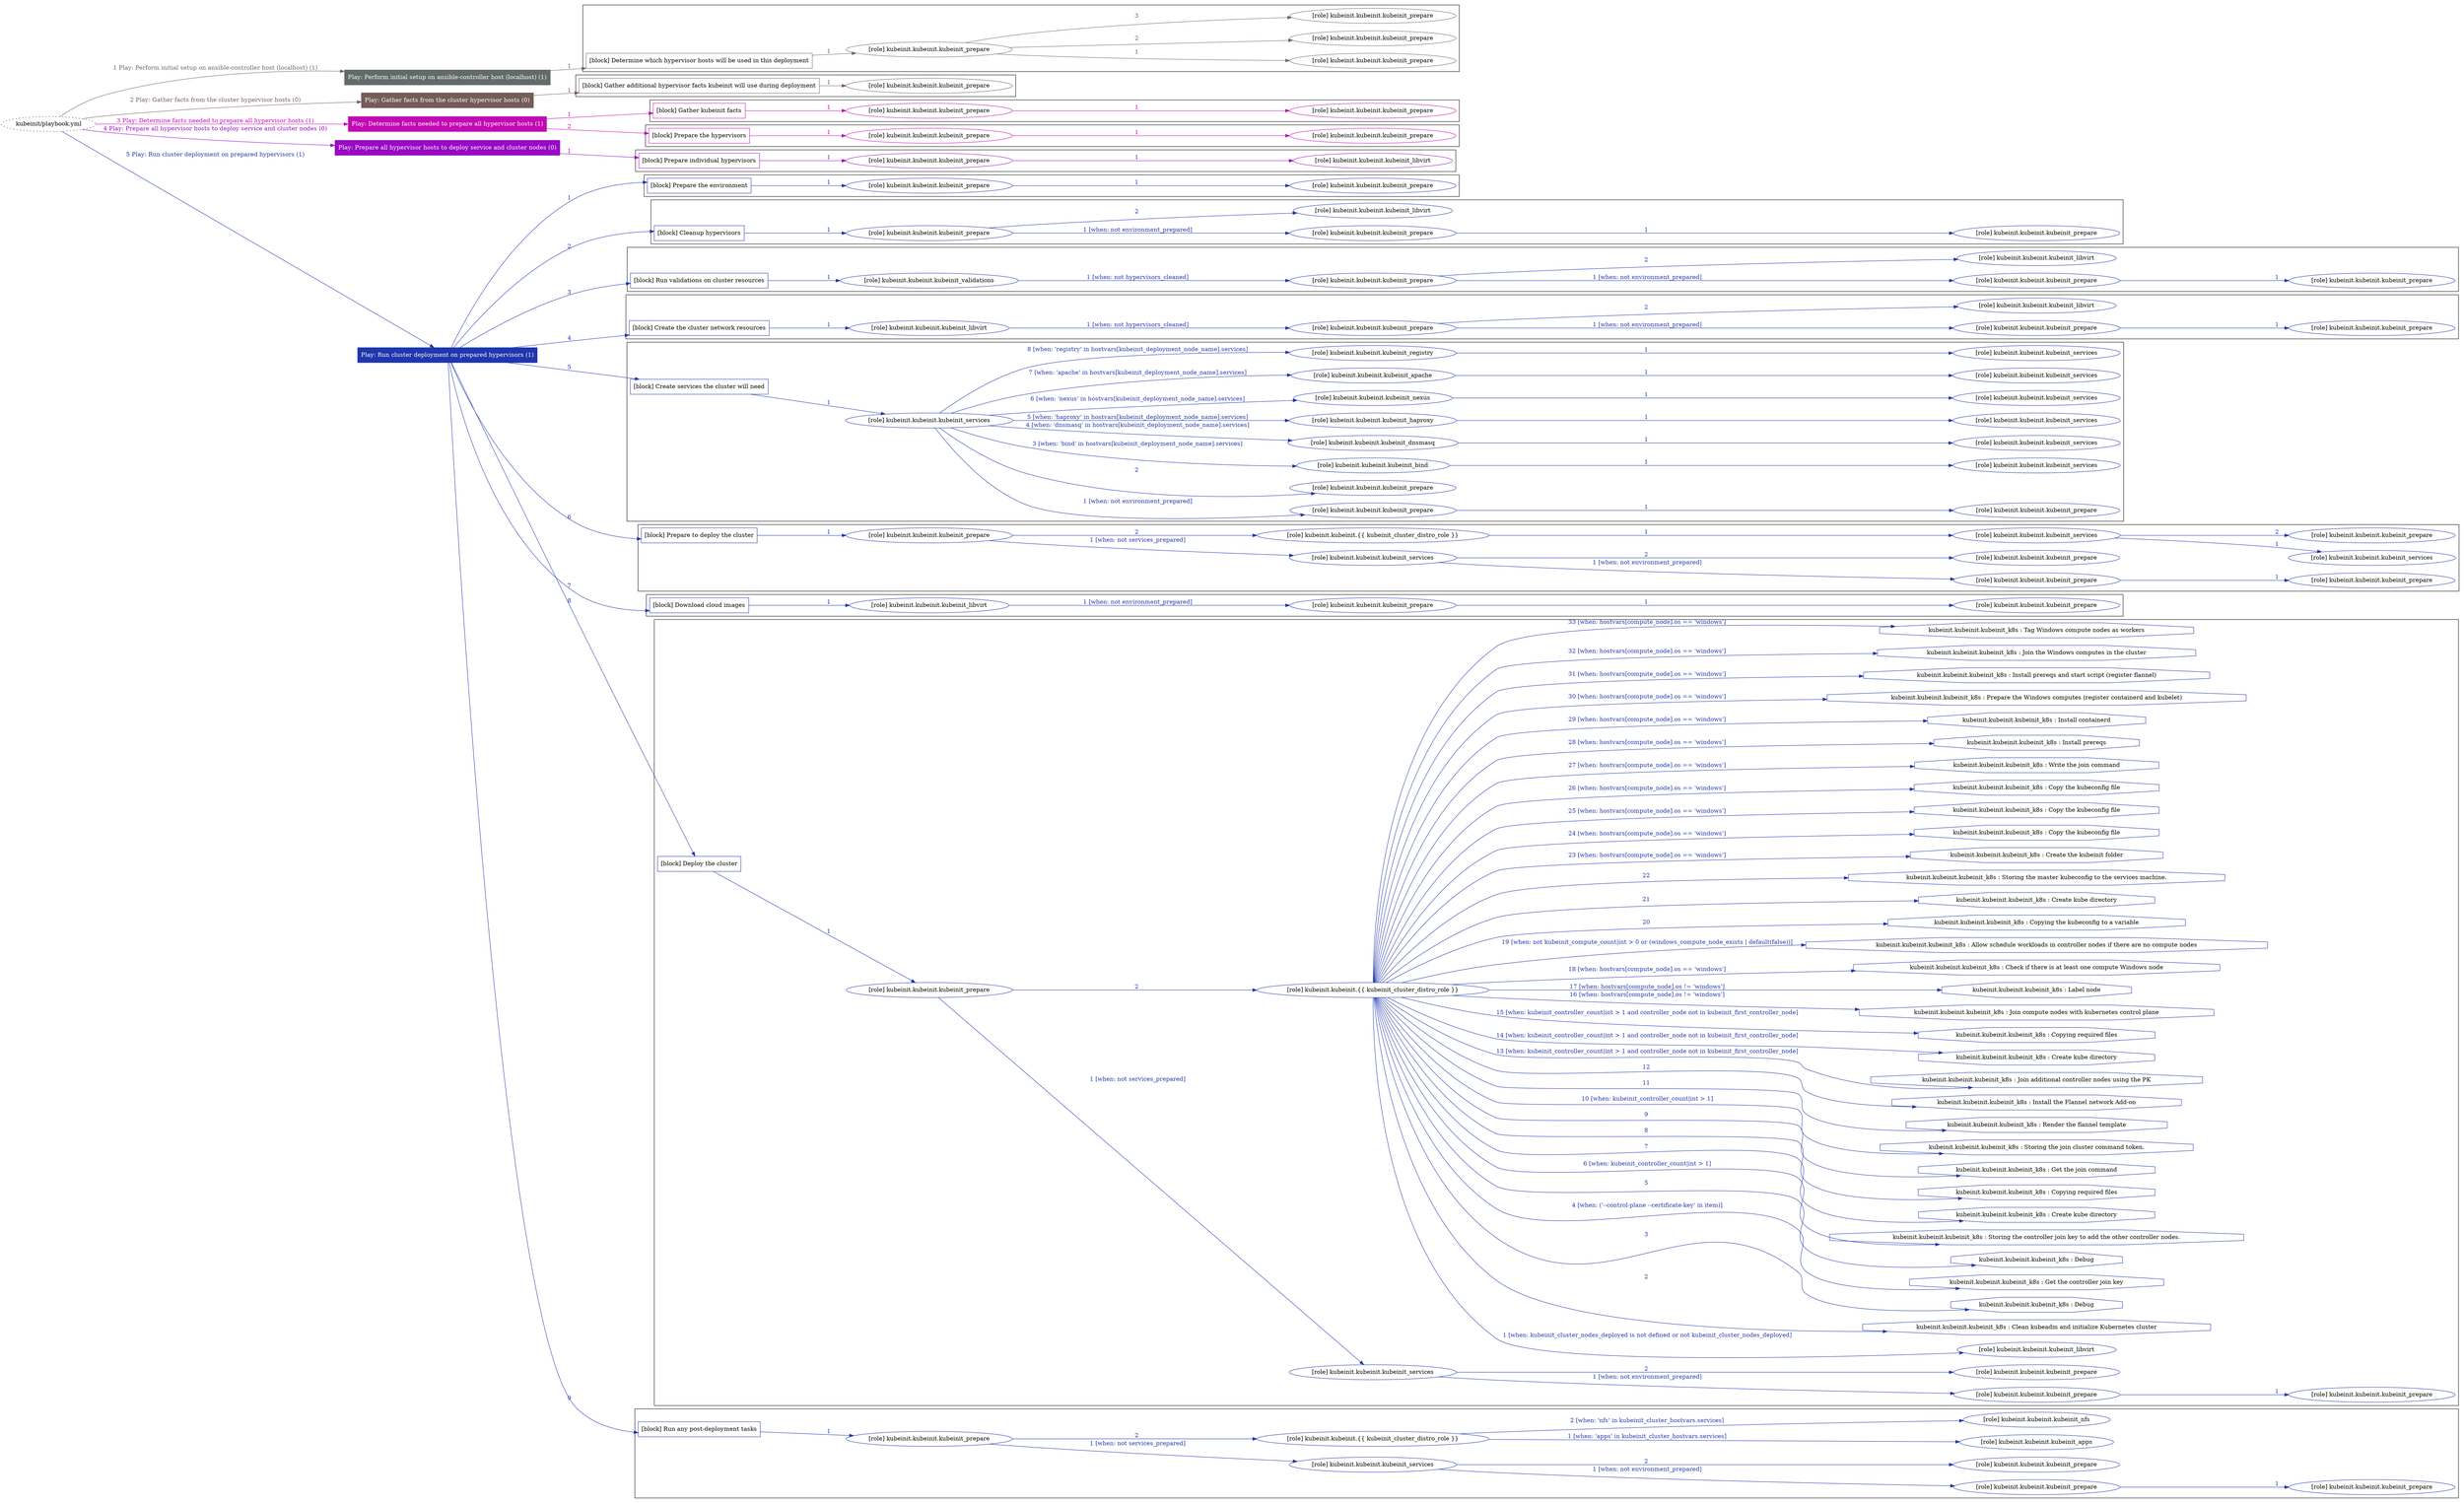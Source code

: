 digraph {
	graph [concentrate=true ordering=in rankdir=LR ratio=fill]
	edge [esep=5 sep=10]
	"kubeinit/playbook.yml" [URL="/home/runner/work/kubeinit/kubeinit/kubeinit/playbook.yml" id=playbook_71e369f0 style=dotted]
	"kubeinit/playbook.yml" -> play_2399029f [label="1 Play: Perform initial setup on ansible-controller host (localhost) (1)" color="#616b67" fontcolor="#616b67" id=edge_playbook_71e369f0_play_2399029f labeltooltip="1 Play: Perform initial setup on ansible-controller host (localhost) (1)" tooltip="1 Play: Perform initial setup on ansible-controller host (localhost) (1)"]
	subgraph "Play: Perform initial setup on ansible-controller host (localhost) (1)" {
		play_2399029f [label="Play: Perform initial setup on ansible-controller host (localhost) (1)" URL="/home/runner/work/kubeinit/kubeinit/kubeinit/playbook.yml" color="#616b67" fontcolor="#ffffff" id=play_2399029f shape=box style=filled tooltip=localhost]
		play_2399029f -> block_1da8f4c9 [label=1 color="#616b67" fontcolor="#616b67" id=edge_1_play_2399029f_block_1da8f4c9 labeltooltip=1 tooltip=1]
		subgraph cluster_block_1da8f4c9 {
			block_1da8f4c9 [label="[block] Determine which hypervisor hosts will be used in this deployment" URL="/home/runner/work/kubeinit/kubeinit/kubeinit/playbook.yml" color="#616b67" id=block_1da8f4c9 labeltooltip="Determine which hypervisor hosts will be used in this deployment" shape=box tooltip="Determine which hypervisor hosts will be used in this deployment"]
			block_1da8f4c9 -> role_c96c13ef [label="1 " color="#616b67" fontcolor="#616b67" id=edge_1_block_1da8f4c9_role_c96c13ef labeltooltip="1 " tooltip="1 "]
			subgraph "kubeinit.kubeinit.kubeinit_prepare" {
				role_c96c13ef [label="[role] kubeinit.kubeinit.kubeinit_prepare" URL="/home/runner/work/kubeinit/kubeinit/kubeinit/playbook.yml" color="#616b67" id=role_c96c13ef tooltip="kubeinit.kubeinit.kubeinit_prepare"]
				role_c96c13ef -> role_fd513731 [label="1 " color="#616b67" fontcolor="#616b67" id=edge_1_role_c96c13ef_role_fd513731 labeltooltip="1 " tooltip="1 "]
				subgraph "kubeinit.kubeinit.kubeinit_prepare" {
					role_fd513731 [label="[role] kubeinit.kubeinit.kubeinit_prepare" URL="/home/runner/.ansible/collections/ansible_collections/kubeinit/kubeinit/roles/kubeinit_prepare/tasks/build_hypervisors_group.yml" color="#616b67" id=role_fd513731 tooltip="kubeinit.kubeinit.kubeinit_prepare"]
				}
				role_c96c13ef -> role_34d4fea4 [label="2 " color="#616b67" fontcolor="#616b67" id=edge_2_role_c96c13ef_role_34d4fea4 labeltooltip="2 " tooltip="2 "]
				subgraph "kubeinit.kubeinit.kubeinit_prepare" {
					role_34d4fea4 [label="[role] kubeinit.kubeinit.kubeinit_prepare" URL="/home/runner/.ansible/collections/ansible_collections/kubeinit/kubeinit/roles/kubeinit_prepare/tasks/build_hypervisors_group.yml" color="#616b67" id=role_34d4fea4 tooltip="kubeinit.kubeinit.kubeinit_prepare"]
				}
				role_c96c13ef -> role_290ed271 [label="3 " color="#616b67" fontcolor="#616b67" id=edge_3_role_c96c13ef_role_290ed271 labeltooltip="3 " tooltip="3 "]
				subgraph "kubeinit.kubeinit.kubeinit_prepare" {
					role_290ed271 [label="[role] kubeinit.kubeinit.kubeinit_prepare" URL="/home/runner/.ansible/collections/ansible_collections/kubeinit/kubeinit/roles/kubeinit_prepare/tasks/build_hypervisors_group.yml" color="#616b67" id=role_290ed271 tooltip="kubeinit.kubeinit.kubeinit_prepare"]
				}
			}
		}
	}
	"kubeinit/playbook.yml" -> play_84c45d4a [label="2 Play: Gather facts from the cluster hypervisor hosts (0)" color="#745c58" fontcolor="#745c58" id=edge_playbook_71e369f0_play_84c45d4a labeltooltip="2 Play: Gather facts from the cluster hypervisor hosts (0)" tooltip="2 Play: Gather facts from the cluster hypervisor hosts (0)"]
	subgraph "Play: Gather facts from the cluster hypervisor hosts (0)" {
		play_84c45d4a [label="Play: Gather facts from the cluster hypervisor hosts (0)" URL="/home/runner/work/kubeinit/kubeinit/kubeinit/playbook.yml" color="#745c58" fontcolor="#ffffff" id=play_84c45d4a shape=box style=filled tooltip="Play: Gather facts from the cluster hypervisor hosts (0)"]
		play_84c45d4a -> block_68984004 [label=1 color="#745c58" fontcolor="#745c58" id=edge_1_play_84c45d4a_block_68984004 labeltooltip=1 tooltip=1]
		subgraph cluster_block_68984004 {
			block_68984004 [label="[block] Gather additional hypervisor facts kubeinit will use during deployment" URL="/home/runner/work/kubeinit/kubeinit/kubeinit/playbook.yml" color="#745c58" id=block_68984004 labeltooltip="Gather additional hypervisor facts kubeinit will use during deployment" shape=box tooltip="Gather additional hypervisor facts kubeinit will use during deployment"]
			block_68984004 -> role_0ac65ee3 [label="1 " color="#745c58" fontcolor="#745c58" id=edge_1_block_68984004_role_0ac65ee3 labeltooltip="1 " tooltip="1 "]
			subgraph "kubeinit.kubeinit.kubeinit_prepare" {
				role_0ac65ee3 [label="[role] kubeinit.kubeinit.kubeinit_prepare" URL="/home/runner/work/kubeinit/kubeinit/kubeinit/playbook.yml" color="#745c58" id=role_0ac65ee3 tooltip="kubeinit.kubeinit.kubeinit_prepare"]
			}
		}
	}
	"kubeinit/playbook.yml" -> play_63f62437 [label="3 Play: Determine facts needed to prepare all hypervisor hosts (1)" color="#c20ab2" fontcolor="#c20ab2" id=edge_playbook_71e369f0_play_63f62437 labeltooltip="3 Play: Determine facts needed to prepare all hypervisor hosts (1)" tooltip="3 Play: Determine facts needed to prepare all hypervisor hosts (1)"]
	subgraph "Play: Determine facts needed to prepare all hypervisor hosts (1)" {
		play_63f62437 [label="Play: Determine facts needed to prepare all hypervisor hosts (1)" URL="/home/runner/work/kubeinit/kubeinit/kubeinit/playbook.yml" color="#c20ab2" fontcolor="#ffffff" id=play_63f62437 shape=box style=filled tooltip=localhost]
		play_63f62437 -> block_45ac2c96 [label=1 color="#c20ab2" fontcolor="#c20ab2" id=edge_1_play_63f62437_block_45ac2c96 labeltooltip=1 tooltip=1]
		subgraph cluster_block_45ac2c96 {
			block_45ac2c96 [label="[block] Gather kubeinit facts" URL="/home/runner/work/kubeinit/kubeinit/kubeinit/playbook.yml" color="#c20ab2" id=block_45ac2c96 labeltooltip="Gather kubeinit facts" shape=box tooltip="Gather kubeinit facts"]
			block_45ac2c96 -> role_052dd492 [label="1 " color="#c20ab2" fontcolor="#c20ab2" id=edge_1_block_45ac2c96_role_052dd492 labeltooltip="1 " tooltip="1 "]
			subgraph "kubeinit.kubeinit.kubeinit_prepare" {
				role_052dd492 [label="[role] kubeinit.kubeinit.kubeinit_prepare" URL="/home/runner/work/kubeinit/kubeinit/kubeinit/playbook.yml" color="#c20ab2" id=role_052dd492 tooltip="kubeinit.kubeinit.kubeinit_prepare"]
				role_052dd492 -> role_46df2f7f [label="1 " color="#c20ab2" fontcolor="#c20ab2" id=edge_1_role_052dd492_role_46df2f7f labeltooltip="1 " tooltip="1 "]
				subgraph "kubeinit.kubeinit.kubeinit_prepare" {
					role_46df2f7f [label="[role] kubeinit.kubeinit.kubeinit_prepare" URL="/home/runner/.ansible/collections/ansible_collections/kubeinit/kubeinit/roles/kubeinit_prepare/tasks/gather_kubeinit_facts.yml" color="#c20ab2" id=role_46df2f7f tooltip="kubeinit.kubeinit.kubeinit_prepare"]
				}
			}
		}
		play_63f62437 -> block_77966240 [label=2 color="#c20ab2" fontcolor="#c20ab2" id=edge_2_play_63f62437_block_77966240 labeltooltip=2 tooltip=2]
		subgraph cluster_block_77966240 {
			block_77966240 [label="[block] Prepare the hypervisors" URL="/home/runner/work/kubeinit/kubeinit/kubeinit/playbook.yml" color="#c20ab2" id=block_77966240 labeltooltip="Prepare the hypervisors" shape=box tooltip="Prepare the hypervisors"]
			block_77966240 -> role_8418db07 [label="1 " color="#c20ab2" fontcolor="#c20ab2" id=edge_1_block_77966240_role_8418db07 labeltooltip="1 " tooltip="1 "]
			subgraph "kubeinit.kubeinit.kubeinit_prepare" {
				role_8418db07 [label="[role] kubeinit.kubeinit.kubeinit_prepare" URL="/home/runner/work/kubeinit/kubeinit/kubeinit/playbook.yml" color="#c20ab2" id=role_8418db07 tooltip="kubeinit.kubeinit.kubeinit_prepare"]
				role_8418db07 -> role_75254238 [label="1 " color="#c20ab2" fontcolor="#c20ab2" id=edge_1_role_8418db07_role_75254238 labeltooltip="1 " tooltip="1 "]
				subgraph "kubeinit.kubeinit.kubeinit_prepare" {
					role_75254238 [label="[role] kubeinit.kubeinit.kubeinit_prepare" URL="/home/runner/.ansible/collections/ansible_collections/kubeinit/kubeinit/roles/kubeinit_prepare/tasks/gather_kubeinit_facts.yml" color="#c20ab2" id=role_75254238 tooltip="kubeinit.kubeinit.kubeinit_prepare"]
				}
			}
		}
	}
	"kubeinit/playbook.yml" -> play_447d1275 [label="4 Play: Prepare all hypervisor hosts to deploy service and cluster nodes (0)" color="#9809c3" fontcolor="#9809c3" id=edge_playbook_71e369f0_play_447d1275 labeltooltip="4 Play: Prepare all hypervisor hosts to deploy service and cluster nodes (0)" tooltip="4 Play: Prepare all hypervisor hosts to deploy service and cluster nodes (0)"]
	subgraph "Play: Prepare all hypervisor hosts to deploy service and cluster nodes (0)" {
		play_447d1275 [label="Play: Prepare all hypervisor hosts to deploy service and cluster nodes (0)" URL="/home/runner/work/kubeinit/kubeinit/kubeinit/playbook.yml" color="#9809c3" fontcolor="#ffffff" id=play_447d1275 shape=box style=filled tooltip="Play: Prepare all hypervisor hosts to deploy service and cluster nodes (0)"]
		play_447d1275 -> block_7b4bc240 [label=1 color="#9809c3" fontcolor="#9809c3" id=edge_1_play_447d1275_block_7b4bc240 labeltooltip=1 tooltip=1]
		subgraph cluster_block_7b4bc240 {
			block_7b4bc240 [label="[block] Prepare individual hypervisors" URL="/home/runner/work/kubeinit/kubeinit/kubeinit/playbook.yml" color="#9809c3" id=block_7b4bc240 labeltooltip="Prepare individual hypervisors" shape=box tooltip="Prepare individual hypervisors"]
			block_7b4bc240 -> role_9dbfccf5 [label="1 " color="#9809c3" fontcolor="#9809c3" id=edge_1_block_7b4bc240_role_9dbfccf5 labeltooltip="1 " tooltip="1 "]
			subgraph "kubeinit.kubeinit.kubeinit_prepare" {
				role_9dbfccf5 [label="[role] kubeinit.kubeinit.kubeinit_prepare" URL="/home/runner/work/kubeinit/kubeinit/kubeinit/playbook.yml" color="#9809c3" id=role_9dbfccf5 tooltip="kubeinit.kubeinit.kubeinit_prepare"]
				role_9dbfccf5 -> role_622607a7 [label="1 " color="#9809c3" fontcolor="#9809c3" id=edge_1_role_9dbfccf5_role_622607a7 labeltooltip="1 " tooltip="1 "]
				subgraph "kubeinit.kubeinit.kubeinit_libvirt" {
					role_622607a7 [label="[role] kubeinit.kubeinit.kubeinit_libvirt" URL="/home/runner/.ansible/collections/ansible_collections/kubeinit/kubeinit/roles/kubeinit_prepare/tasks/prepare_hypervisor.yml" color="#9809c3" id=role_622607a7 tooltip="kubeinit.kubeinit.kubeinit_libvirt"]
				}
			}
		}
	}
	"kubeinit/playbook.yml" -> play_0e3c450e [label="5 Play: Run cluster deployment on prepared hypervisors (1)" color="#1f36ad" fontcolor="#1f36ad" id=edge_playbook_71e369f0_play_0e3c450e labeltooltip="5 Play: Run cluster deployment on prepared hypervisors (1)" tooltip="5 Play: Run cluster deployment on prepared hypervisors (1)"]
	subgraph "Play: Run cluster deployment on prepared hypervisors (1)" {
		play_0e3c450e [label="Play: Run cluster deployment on prepared hypervisors (1)" URL="/home/runner/work/kubeinit/kubeinit/kubeinit/playbook.yml" color="#1f36ad" fontcolor="#ffffff" id=play_0e3c450e shape=box style=filled tooltip=localhost]
		play_0e3c450e -> block_0f4d1e81 [label=1 color="#1f36ad" fontcolor="#1f36ad" id=edge_1_play_0e3c450e_block_0f4d1e81 labeltooltip=1 tooltip=1]
		subgraph cluster_block_0f4d1e81 {
			block_0f4d1e81 [label="[block] Prepare the environment" URL="/home/runner/work/kubeinit/kubeinit/kubeinit/playbook.yml" color="#1f36ad" id=block_0f4d1e81 labeltooltip="Prepare the environment" shape=box tooltip="Prepare the environment"]
			block_0f4d1e81 -> role_35049e1f [label="1 " color="#1f36ad" fontcolor="#1f36ad" id=edge_1_block_0f4d1e81_role_35049e1f labeltooltip="1 " tooltip="1 "]
			subgraph "kubeinit.kubeinit.kubeinit_prepare" {
				role_35049e1f [label="[role] kubeinit.kubeinit.kubeinit_prepare" URL="/home/runner/work/kubeinit/kubeinit/kubeinit/playbook.yml" color="#1f36ad" id=role_35049e1f tooltip="kubeinit.kubeinit.kubeinit_prepare"]
				role_35049e1f -> role_ddff480e [label="1 " color="#1f36ad" fontcolor="#1f36ad" id=edge_1_role_35049e1f_role_ddff480e labeltooltip="1 " tooltip="1 "]
				subgraph "kubeinit.kubeinit.kubeinit_prepare" {
					role_ddff480e [label="[role] kubeinit.kubeinit.kubeinit_prepare" URL="/home/runner/.ansible/collections/ansible_collections/kubeinit/kubeinit/roles/kubeinit_prepare/tasks/gather_kubeinit_facts.yml" color="#1f36ad" id=role_ddff480e tooltip="kubeinit.kubeinit.kubeinit_prepare"]
				}
			}
		}
		play_0e3c450e -> block_6af96afe [label=2 color="#1f36ad" fontcolor="#1f36ad" id=edge_2_play_0e3c450e_block_6af96afe labeltooltip=2 tooltip=2]
		subgraph cluster_block_6af96afe {
			block_6af96afe [label="[block] Cleanup hypervisors" URL="/home/runner/work/kubeinit/kubeinit/kubeinit/playbook.yml" color="#1f36ad" id=block_6af96afe labeltooltip="Cleanup hypervisors" shape=box tooltip="Cleanup hypervisors"]
			block_6af96afe -> role_4412270f [label="1 " color="#1f36ad" fontcolor="#1f36ad" id=edge_1_block_6af96afe_role_4412270f labeltooltip="1 " tooltip="1 "]
			subgraph "kubeinit.kubeinit.kubeinit_prepare" {
				role_4412270f [label="[role] kubeinit.kubeinit.kubeinit_prepare" URL="/home/runner/work/kubeinit/kubeinit/kubeinit/playbook.yml" color="#1f36ad" id=role_4412270f tooltip="kubeinit.kubeinit.kubeinit_prepare"]
				role_4412270f -> role_734a6af7 [label="1 [when: not environment_prepared]" color="#1f36ad" fontcolor="#1f36ad" id=edge_1_role_4412270f_role_734a6af7 labeltooltip="1 [when: not environment_prepared]" tooltip="1 [when: not environment_prepared]"]
				subgraph "kubeinit.kubeinit.kubeinit_prepare" {
					role_734a6af7 [label="[role] kubeinit.kubeinit.kubeinit_prepare" URL="/home/runner/.ansible/collections/ansible_collections/kubeinit/kubeinit/roles/kubeinit_prepare/tasks/cleanup_hypervisors.yml" color="#1f36ad" id=role_734a6af7 tooltip="kubeinit.kubeinit.kubeinit_prepare"]
					role_734a6af7 -> role_2c8c7065 [label="1 " color="#1f36ad" fontcolor="#1f36ad" id=edge_1_role_734a6af7_role_2c8c7065 labeltooltip="1 " tooltip="1 "]
					subgraph "kubeinit.kubeinit.kubeinit_prepare" {
						role_2c8c7065 [label="[role] kubeinit.kubeinit.kubeinit_prepare" URL="/home/runner/.ansible/collections/ansible_collections/kubeinit/kubeinit/roles/kubeinit_prepare/tasks/gather_kubeinit_facts.yml" color="#1f36ad" id=role_2c8c7065 tooltip="kubeinit.kubeinit.kubeinit_prepare"]
					}
				}
				role_4412270f -> role_e77db1d7 [label="2 " color="#1f36ad" fontcolor="#1f36ad" id=edge_2_role_4412270f_role_e77db1d7 labeltooltip="2 " tooltip="2 "]
				subgraph "kubeinit.kubeinit.kubeinit_libvirt" {
					role_e77db1d7 [label="[role] kubeinit.kubeinit.kubeinit_libvirt" URL="/home/runner/.ansible/collections/ansible_collections/kubeinit/kubeinit/roles/kubeinit_prepare/tasks/cleanup_hypervisors.yml" color="#1f36ad" id=role_e77db1d7 tooltip="kubeinit.kubeinit.kubeinit_libvirt"]
				}
			}
		}
		play_0e3c450e -> block_8117701b [label=3 color="#1f36ad" fontcolor="#1f36ad" id=edge_3_play_0e3c450e_block_8117701b labeltooltip=3 tooltip=3]
		subgraph cluster_block_8117701b {
			block_8117701b [label="[block] Run validations on cluster resources" URL="/home/runner/work/kubeinit/kubeinit/kubeinit/playbook.yml" color="#1f36ad" id=block_8117701b labeltooltip="Run validations on cluster resources" shape=box tooltip="Run validations on cluster resources"]
			block_8117701b -> role_702db02e [label="1 " color="#1f36ad" fontcolor="#1f36ad" id=edge_1_block_8117701b_role_702db02e labeltooltip="1 " tooltip="1 "]
			subgraph "kubeinit.kubeinit.kubeinit_validations" {
				role_702db02e [label="[role] kubeinit.kubeinit.kubeinit_validations" URL="/home/runner/work/kubeinit/kubeinit/kubeinit/playbook.yml" color="#1f36ad" id=role_702db02e tooltip="kubeinit.kubeinit.kubeinit_validations"]
				role_702db02e -> role_238e99f7 [label="1 [when: not hypervisors_cleaned]" color="#1f36ad" fontcolor="#1f36ad" id=edge_1_role_702db02e_role_238e99f7 labeltooltip="1 [when: not hypervisors_cleaned]" tooltip="1 [when: not hypervisors_cleaned]"]
				subgraph "kubeinit.kubeinit.kubeinit_prepare" {
					role_238e99f7 [label="[role] kubeinit.kubeinit.kubeinit_prepare" URL="/home/runner/.ansible/collections/ansible_collections/kubeinit/kubeinit/roles/kubeinit_validations/tasks/main.yml" color="#1f36ad" id=role_238e99f7 tooltip="kubeinit.kubeinit.kubeinit_prepare"]
					role_238e99f7 -> role_7da190e2 [label="1 [when: not environment_prepared]" color="#1f36ad" fontcolor="#1f36ad" id=edge_1_role_238e99f7_role_7da190e2 labeltooltip="1 [when: not environment_prepared]" tooltip="1 [when: not environment_prepared]"]
					subgraph "kubeinit.kubeinit.kubeinit_prepare" {
						role_7da190e2 [label="[role] kubeinit.kubeinit.kubeinit_prepare" URL="/home/runner/.ansible/collections/ansible_collections/kubeinit/kubeinit/roles/kubeinit_prepare/tasks/cleanup_hypervisors.yml" color="#1f36ad" id=role_7da190e2 tooltip="kubeinit.kubeinit.kubeinit_prepare"]
						role_7da190e2 -> role_824fb790 [label="1 " color="#1f36ad" fontcolor="#1f36ad" id=edge_1_role_7da190e2_role_824fb790 labeltooltip="1 " tooltip="1 "]
						subgraph "kubeinit.kubeinit.kubeinit_prepare" {
							role_824fb790 [label="[role] kubeinit.kubeinit.kubeinit_prepare" URL="/home/runner/.ansible/collections/ansible_collections/kubeinit/kubeinit/roles/kubeinit_prepare/tasks/gather_kubeinit_facts.yml" color="#1f36ad" id=role_824fb790 tooltip="kubeinit.kubeinit.kubeinit_prepare"]
						}
					}
					role_238e99f7 -> role_f3821742 [label="2 " color="#1f36ad" fontcolor="#1f36ad" id=edge_2_role_238e99f7_role_f3821742 labeltooltip="2 " tooltip="2 "]
					subgraph "kubeinit.kubeinit.kubeinit_libvirt" {
						role_f3821742 [label="[role] kubeinit.kubeinit.kubeinit_libvirt" URL="/home/runner/.ansible/collections/ansible_collections/kubeinit/kubeinit/roles/kubeinit_prepare/tasks/cleanup_hypervisors.yml" color="#1f36ad" id=role_f3821742 tooltip="kubeinit.kubeinit.kubeinit_libvirt"]
					}
				}
			}
		}
		play_0e3c450e -> block_75035964 [label=4 color="#1f36ad" fontcolor="#1f36ad" id=edge_4_play_0e3c450e_block_75035964 labeltooltip=4 tooltip=4]
		subgraph cluster_block_75035964 {
			block_75035964 [label="[block] Create the cluster network resources" URL="/home/runner/work/kubeinit/kubeinit/kubeinit/playbook.yml" color="#1f36ad" id=block_75035964 labeltooltip="Create the cluster network resources" shape=box tooltip="Create the cluster network resources"]
			block_75035964 -> role_6d28ab27 [label="1 " color="#1f36ad" fontcolor="#1f36ad" id=edge_1_block_75035964_role_6d28ab27 labeltooltip="1 " tooltip="1 "]
			subgraph "kubeinit.kubeinit.kubeinit_libvirt" {
				role_6d28ab27 [label="[role] kubeinit.kubeinit.kubeinit_libvirt" URL="/home/runner/work/kubeinit/kubeinit/kubeinit/playbook.yml" color="#1f36ad" id=role_6d28ab27 tooltip="kubeinit.kubeinit.kubeinit_libvirt"]
				role_6d28ab27 -> role_76c5e98a [label="1 [when: not hypervisors_cleaned]" color="#1f36ad" fontcolor="#1f36ad" id=edge_1_role_6d28ab27_role_76c5e98a labeltooltip="1 [when: not hypervisors_cleaned]" tooltip="1 [when: not hypervisors_cleaned]"]
				subgraph "kubeinit.kubeinit.kubeinit_prepare" {
					role_76c5e98a [label="[role] kubeinit.kubeinit.kubeinit_prepare" URL="/home/runner/.ansible/collections/ansible_collections/kubeinit/kubeinit/roles/kubeinit_libvirt/tasks/create_network.yml" color="#1f36ad" id=role_76c5e98a tooltip="kubeinit.kubeinit.kubeinit_prepare"]
					role_76c5e98a -> role_0b1e690a [label="1 [when: not environment_prepared]" color="#1f36ad" fontcolor="#1f36ad" id=edge_1_role_76c5e98a_role_0b1e690a labeltooltip="1 [when: not environment_prepared]" tooltip="1 [when: not environment_prepared]"]
					subgraph "kubeinit.kubeinit.kubeinit_prepare" {
						role_0b1e690a [label="[role] kubeinit.kubeinit.kubeinit_prepare" URL="/home/runner/.ansible/collections/ansible_collections/kubeinit/kubeinit/roles/kubeinit_prepare/tasks/cleanup_hypervisors.yml" color="#1f36ad" id=role_0b1e690a tooltip="kubeinit.kubeinit.kubeinit_prepare"]
						role_0b1e690a -> role_921f8486 [label="1 " color="#1f36ad" fontcolor="#1f36ad" id=edge_1_role_0b1e690a_role_921f8486 labeltooltip="1 " tooltip="1 "]
						subgraph "kubeinit.kubeinit.kubeinit_prepare" {
							role_921f8486 [label="[role] kubeinit.kubeinit.kubeinit_prepare" URL="/home/runner/.ansible/collections/ansible_collections/kubeinit/kubeinit/roles/kubeinit_prepare/tasks/gather_kubeinit_facts.yml" color="#1f36ad" id=role_921f8486 tooltip="kubeinit.kubeinit.kubeinit_prepare"]
						}
					}
					role_76c5e98a -> role_a17e2a3c [label="2 " color="#1f36ad" fontcolor="#1f36ad" id=edge_2_role_76c5e98a_role_a17e2a3c labeltooltip="2 " tooltip="2 "]
					subgraph "kubeinit.kubeinit.kubeinit_libvirt" {
						role_a17e2a3c [label="[role] kubeinit.kubeinit.kubeinit_libvirt" URL="/home/runner/.ansible/collections/ansible_collections/kubeinit/kubeinit/roles/kubeinit_prepare/tasks/cleanup_hypervisors.yml" color="#1f36ad" id=role_a17e2a3c tooltip="kubeinit.kubeinit.kubeinit_libvirt"]
					}
				}
			}
		}
		play_0e3c450e -> block_8439f0ea [label=5 color="#1f36ad" fontcolor="#1f36ad" id=edge_5_play_0e3c450e_block_8439f0ea labeltooltip=5 tooltip=5]
		subgraph cluster_block_8439f0ea {
			block_8439f0ea [label="[block] Create services the cluster will need" URL="/home/runner/work/kubeinit/kubeinit/kubeinit/playbook.yml" color="#1f36ad" id=block_8439f0ea labeltooltip="Create services the cluster will need" shape=box tooltip="Create services the cluster will need"]
			block_8439f0ea -> role_1a5bb2dc [label="1 " color="#1f36ad" fontcolor="#1f36ad" id=edge_1_block_8439f0ea_role_1a5bb2dc labeltooltip="1 " tooltip="1 "]
			subgraph "kubeinit.kubeinit.kubeinit_services" {
				role_1a5bb2dc [label="[role] kubeinit.kubeinit.kubeinit_services" URL="/home/runner/work/kubeinit/kubeinit/kubeinit/playbook.yml" color="#1f36ad" id=role_1a5bb2dc tooltip="kubeinit.kubeinit.kubeinit_services"]
				role_1a5bb2dc -> role_52b3b460 [label="1 [when: not environment_prepared]" color="#1f36ad" fontcolor="#1f36ad" id=edge_1_role_1a5bb2dc_role_52b3b460 labeltooltip="1 [when: not environment_prepared]" tooltip="1 [when: not environment_prepared]"]
				subgraph "kubeinit.kubeinit.kubeinit_prepare" {
					role_52b3b460 [label="[role] kubeinit.kubeinit.kubeinit_prepare" URL="/home/runner/.ansible/collections/ansible_collections/kubeinit/kubeinit/roles/kubeinit_services/tasks/main.yml" color="#1f36ad" id=role_52b3b460 tooltip="kubeinit.kubeinit.kubeinit_prepare"]
					role_52b3b460 -> role_ff9e1256 [label="1 " color="#1f36ad" fontcolor="#1f36ad" id=edge_1_role_52b3b460_role_ff9e1256 labeltooltip="1 " tooltip="1 "]
					subgraph "kubeinit.kubeinit.kubeinit_prepare" {
						role_ff9e1256 [label="[role] kubeinit.kubeinit.kubeinit_prepare" URL="/home/runner/.ansible/collections/ansible_collections/kubeinit/kubeinit/roles/kubeinit_prepare/tasks/gather_kubeinit_facts.yml" color="#1f36ad" id=role_ff9e1256 tooltip="kubeinit.kubeinit.kubeinit_prepare"]
					}
				}
				role_1a5bb2dc -> role_1452c78b [label="2 " color="#1f36ad" fontcolor="#1f36ad" id=edge_2_role_1a5bb2dc_role_1452c78b labeltooltip="2 " tooltip="2 "]
				subgraph "kubeinit.kubeinit.kubeinit_prepare" {
					role_1452c78b [label="[role] kubeinit.kubeinit.kubeinit_prepare" URL="/home/runner/.ansible/collections/ansible_collections/kubeinit/kubeinit/roles/kubeinit_services/tasks/00_create_service_pod.yml" color="#1f36ad" id=role_1452c78b tooltip="kubeinit.kubeinit.kubeinit_prepare"]
				}
				role_1a5bb2dc -> role_4a918372 [label="3 [when: 'bind' in hostvars[kubeinit_deployment_node_name].services]" color="#1f36ad" fontcolor="#1f36ad" id=edge_3_role_1a5bb2dc_role_4a918372 labeltooltip="3 [when: 'bind' in hostvars[kubeinit_deployment_node_name].services]" tooltip="3 [when: 'bind' in hostvars[kubeinit_deployment_node_name].services]"]
				subgraph "kubeinit.kubeinit.kubeinit_bind" {
					role_4a918372 [label="[role] kubeinit.kubeinit.kubeinit_bind" URL="/home/runner/.ansible/collections/ansible_collections/kubeinit/kubeinit/roles/kubeinit_services/tasks/start_services_containers.yml" color="#1f36ad" id=role_4a918372 tooltip="kubeinit.kubeinit.kubeinit_bind"]
					role_4a918372 -> role_2e2c0911 [label="1 " color="#1f36ad" fontcolor="#1f36ad" id=edge_1_role_4a918372_role_2e2c0911 labeltooltip="1 " tooltip="1 "]
					subgraph "kubeinit.kubeinit.kubeinit_services" {
						role_2e2c0911 [label="[role] kubeinit.kubeinit.kubeinit_services" URL="/home/runner/.ansible/collections/ansible_collections/kubeinit/kubeinit/roles/kubeinit_bind/tasks/main.yml" color="#1f36ad" id=role_2e2c0911 tooltip="kubeinit.kubeinit.kubeinit_services"]
					}
				}
				role_1a5bb2dc -> role_423e40be [label="4 [when: 'dnsmasq' in hostvars[kubeinit_deployment_node_name].services]" color="#1f36ad" fontcolor="#1f36ad" id=edge_4_role_1a5bb2dc_role_423e40be labeltooltip="4 [when: 'dnsmasq' in hostvars[kubeinit_deployment_node_name].services]" tooltip="4 [when: 'dnsmasq' in hostvars[kubeinit_deployment_node_name].services]"]
				subgraph "kubeinit.kubeinit.kubeinit_dnsmasq" {
					role_423e40be [label="[role] kubeinit.kubeinit.kubeinit_dnsmasq" URL="/home/runner/.ansible/collections/ansible_collections/kubeinit/kubeinit/roles/kubeinit_services/tasks/start_services_containers.yml" color="#1f36ad" id=role_423e40be tooltip="kubeinit.kubeinit.kubeinit_dnsmasq"]
					role_423e40be -> role_1a5e4a4b [label="1 " color="#1f36ad" fontcolor="#1f36ad" id=edge_1_role_423e40be_role_1a5e4a4b labeltooltip="1 " tooltip="1 "]
					subgraph "kubeinit.kubeinit.kubeinit_services" {
						role_1a5e4a4b [label="[role] kubeinit.kubeinit.kubeinit_services" URL="/home/runner/.ansible/collections/ansible_collections/kubeinit/kubeinit/roles/kubeinit_dnsmasq/tasks/main.yml" color="#1f36ad" id=role_1a5e4a4b tooltip="kubeinit.kubeinit.kubeinit_services"]
					}
				}
				role_1a5bb2dc -> role_958e1adc [label="5 [when: 'haproxy' in hostvars[kubeinit_deployment_node_name].services]" color="#1f36ad" fontcolor="#1f36ad" id=edge_5_role_1a5bb2dc_role_958e1adc labeltooltip="5 [when: 'haproxy' in hostvars[kubeinit_deployment_node_name].services]" tooltip="5 [when: 'haproxy' in hostvars[kubeinit_deployment_node_name].services]"]
				subgraph "kubeinit.kubeinit.kubeinit_haproxy" {
					role_958e1adc [label="[role] kubeinit.kubeinit.kubeinit_haproxy" URL="/home/runner/.ansible/collections/ansible_collections/kubeinit/kubeinit/roles/kubeinit_services/tasks/start_services_containers.yml" color="#1f36ad" id=role_958e1adc tooltip="kubeinit.kubeinit.kubeinit_haproxy"]
					role_958e1adc -> role_5089d779 [label="1 " color="#1f36ad" fontcolor="#1f36ad" id=edge_1_role_958e1adc_role_5089d779 labeltooltip="1 " tooltip="1 "]
					subgraph "kubeinit.kubeinit.kubeinit_services" {
						role_5089d779 [label="[role] kubeinit.kubeinit.kubeinit_services" URL="/home/runner/.ansible/collections/ansible_collections/kubeinit/kubeinit/roles/kubeinit_haproxy/tasks/main.yml" color="#1f36ad" id=role_5089d779 tooltip="kubeinit.kubeinit.kubeinit_services"]
					}
				}
				role_1a5bb2dc -> role_9d5dd138 [label="6 [when: 'nexus' in hostvars[kubeinit_deployment_node_name].services]" color="#1f36ad" fontcolor="#1f36ad" id=edge_6_role_1a5bb2dc_role_9d5dd138 labeltooltip="6 [when: 'nexus' in hostvars[kubeinit_deployment_node_name].services]" tooltip="6 [when: 'nexus' in hostvars[kubeinit_deployment_node_name].services]"]
				subgraph "kubeinit.kubeinit.kubeinit_nexus" {
					role_9d5dd138 [label="[role] kubeinit.kubeinit.kubeinit_nexus" URL="/home/runner/.ansible/collections/ansible_collections/kubeinit/kubeinit/roles/kubeinit_services/tasks/start_services_containers.yml" color="#1f36ad" id=role_9d5dd138 tooltip="kubeinit.kubeinit.kubeinit_nexus"]
					role_9d5dd138 -> role_49df8816 [label="1 " color="#1f36ad" fontcolor="#1f36ad" id=edge_1_role_9d5dd138_role_49df8816 labeltooltip="1 " tooltip="1 "]
					subgraph "kubeinit.kubeinit.kubeinit_services" {
						role_49df8816 [label="[role] kubeinit.kubeinit.kubeinit_services" URL="/home/runner/.ansible/collections/ansible_collections/kubeinit/kubeinit/roles/kubeinit_nexus/tasks/main.yml" color="#1f36ad" id=role_49df8816 tooltip="kubeinit.kubeinit.kubeinit_services"]
					}
				}
				role_1a5bb2dc -> role_d658f217 [label="7 [when: 'apache' in hostvars[kubeinit_deployment_node_name].services]" color="#1f36ad" fontcolor="#1f36ad" id=edge_7_role_1a5bb2dc_role_d658f217 labeltooltip="7 [when: 'apache' in hostvars[kubeinit_deployment_node_name].services]" tooltip="7 [when: 'apache' in hostvars[kubeinit_deployment_node_name].services]"]
				subgraph "kubeinit.kubeinit.kubeinit_apache" {
					role_d658f217 [label="[role] kubeinit.kubeinit.kubeinit_apache" URL="/home/runner/.ansible/collections/ansible_collections/kubeinit/kubeinit/roles/kubeinit_services/tasks/start_services_containers.yml" color="#1f36ad" id=role_d658f217 tooltip="kubeinit.kubeinit.kubeinit_apache"]
					role_d658f217 -> role_40132e1a [label="1 " color="#1f36ad" fontcolor="#1f36ad" id=edge_1_role_d658f217_role_40132e1a labeltooltip="1 " tooltip="1 "]
					subgraph "kubeinit.kubeinit.kubeinit_services" {
						role_40132e1a [label="[role] kubeinit.kubeinit.kubeinit_services" URL="/home/runner/.ansible/collections/ansible_collections/kubeinit/kubeinit/roles/kubeinit_apache/tasks/main.yml" color="#1f36ad" id=role_40132e1a tooltip="kubeinit.kubeinit.kubeinit_services"]
					}
				}
				role_1a5bb2dc -> role_fd142dea [label="8 [when: 'registry' in hostvars[kubeinit_deployment_node_name].services]" color="#1f36ad" fontcolor="#1f36ad" id=edge_8_role_1a5bb2dc_role_fd142dea labeltooltip="8 [when: 'registry' in hostvars[kubeinit_deployment_node_name].services]" tooltip="8 [when: 'registry' in hostvars[kubeinit_deployment_node_name].services]"]
				subgraph "kubeinit.kubeinit.kubeinit_registry" {
					role_fd142dea [label="[role] kubeinit.kubeinit.kubeinit_registry" URL="/home/runner/.ansible/collections/ansible_collections/kubeinit/kubeinit/roles/kubeinit_services/tasks/start_services_containers.yml" color="#1f36ad" id=role_fd142dea tooltip="kubeinit.kubeinit.kubeinit_registry"]
					role_fd142dea -> role_39b9bb86 [label="1 " color="#1f36ad" fontcolor="#1f36ad" id=edge_1_role_fd142dea_role_39b9bb86 labeltooltip="1 " tooltip="1 "]
					subgraph "kubeinit.kubeinit.kubeinit_services" {
						role_39b9bb86 [label="[role] kubeinit.kubeinit.kubeinit_services" URL="/home/runner/.ansible/collections/ansible_collections/kubeinit/kubeinit/roles/kubeinit_registry/tasks/main.yml" color="#1f36ad" id=role_39b9bb86 tooltip="kubeinit.kubeinit.kubeinit_services"]
					}
				}
			}
		}
		play_0e3c450e -> block_ffc6a773 [label=6 color="#1f36ad" fontcolor="#1f36ad" id=edge_6_play_0e3c450e_block_ffc6a773 labeltooltip=6 tooltip=6]
		subgraph cluster_block_ffc6a773 {
			block_ffc6a773 [label="[block] Prepare to deploy the cluster" URL="/home/runner/work/kubeinit/kubeinit/kubeinit/playbook.yml" color="#1f36ad" id=block_ffc6a773 labeltooltip="Prepare to deploy the cluster" shape=box tooltip="Prepare to deploy the cluster"]
			block_ffc6a773 -> role_a2905ea2 [label="1 " color="#1f36ad" fontcolor="#1f36ad" id=edge_1_block_ffc6a773_role_a2905ea2 labeltooltip="1 " tooltip="1 "]
			subgraph "kubeinit.kubeinit.kubeinit_prepare" {
				role_a2905ea2 [label="[role] kubeinit.kubeinit.kubeinit_prepare" URL="/home/runner/work/kubeinit/kubeinit/kubeinit/playbook.yml" color="#1f36ad" id=role_a2905ea2 tooltip="kubeinit.kubeinit.kubeinit_prepare"]
				role_a2905ea2 -> role_0bd515dd [label="1 [when: not services_prepared]" color="#1f36ad" fontcolor="#1f36ad" id=edge_1_role_a2905ea2_role_0bd515dd labeltooltip="1 [when: not services_prepared]" tooltip="1 [when: not services_prepared]"]
				subgraph "kubeinit.kubeinit.kubeinit_services" {
					role_0bd515dd [label="[role] kubeinit.kubeinit.kubeinit_services" URL="/home/runner/.ansible/collections/ansible_collections/kubeinit/kubeinit/roles/kubeinit_prepare/tasks/prepare_cluster.yml" color="#1f36ad" id=role_0bd515dd tooltip="kubeinit.kubeinit.kubeinit_services"]
					role_0bd515dd -> role_b851d8ba [label="1 [when: not environment_prepared]" color="#1f36ad" fontcolor="#1f36ad" id=edge_1_role_0bd515dd_role_b851d8ba labeltooltip="1 [when: not environment_prepared]" tooltip="1 [when: not environment_prepared]"]
					subgraph "kubeinit.kubeinit.kubeinit_prepare" {
						role_b851d8ba [label="[role] kubeinit.kubeinit.kubeinit_prepare" URL="/home/runner/.ansible/collections/ansible_collections/kubeinit/kubeinit/roles/kubeinit_services/tasks/prepare_services.yml" color="#1f36ad" id=role_b851d8ba tooltip="kubeinit.kubeinit.kubeinit_prepare"]
						role_b851d8ba -> role_78315433 [label="1 " color="#1f36ad" fontcolor="#1f36ad" id=edge_1_role_b851d8ba_role_78315433 labeltooltip="1 " tooltip="1 "]
						subgraph "kubeinit.kubeinit.kubeinit_prepare" {
							role_78315433 [label="[role] kubeinit.kubeinit.kubeinit_prepare" URL="/home/runner/.ansible/collections/ansible_collections/kubeinit/kubeinit/roles/kubeinit_prepare/tasks/gather_kubeinit_facts.yml" color="#1f36ad" id=role_78315433 tooltip="kubeinit.kubeinit.kubeinit_prepare"]
						}
					}
					role_0bd515dd -> role_31f6ef01 [label="2 " color="#1f36ad" fontcolor="#1f36ad" id=edge_2_role_0bd515dd_role_31f6ef01 labeltooltip="2 " tooltip="2 "]
					subgraph "kubeinit.kubeinit.kubeinit_prepare" {
						role_31f6ef01 [label="[role] kubeinit.kubeinit.kubeinit_prepare" URL="/home/runner/.ansible/collections/ansible_collections/kubeinit/kubeinit/roles/kubeinit_services/tasks/prepare_services.yml" color="#1f36ad" id=role_31f6ef01 tooltip="kubeinit.kubeinit.kubeinit_prepare"]
					}
				}
				role_a2905ea2 -> role_3b9236c6 [label="2 " color="#1f36ad" fontcolor="#1f36ad" id=edge_2_role_a2905ea2_role_3b9236c6 labeltooltip="2 " tooltip="2 "]
				subgraph "kubeinit.kubeinit.{{ kubeinit_cluster_distro_role }}" {
					role_3b9236c6 [label="[role] kubeinit.kubeinit.{{ kubeinit_cluster_distro_role }}" URL="/home/runner/.ansible/collections/ansible_collections/kubeinit/kubeinit/roles/kubeinit_prepare/tasks/prepare_cluster.yml" color="#1f36ad" id=role_3b9236c6 tooltip="kubeinit.kubeinit.{{ kubeinit_cluster_distro_role }}"]
					role_3b9236c6 -> role_7754c79d [label="1 " color="#1f36ad" fontcolor="#1f36ad" id=edge_1_role_3b9236c6_role_7754c79d labeltooltip="1 " tooltip="1 "]
					subgraph "kubeinit.kubeinit.kubeinit_services" {
						role_7754c79d [label="[role] kubeinit.kubeinit.kubeinit_services" URL="/home/runner/.ansible/collections/ansible_collections/kubeinit/kubeinit/roles/kubeinit_k8s/tasks/prepare_cluster.yml" color="#1f36ad" id=role_7754c79d tooltip="kubeinit.kubeinit.kubeinit_services"]
						role_7754c79d -> role_556abd40 [label="1 " color="#1f36ad" fontcolor="#1f36ad" id=edge_1_role_7754c79d_role_556abd40 labeltooltip="1 " tooltip="1 "]
						subgraph "kubeinit.kubeinit.kubeinit_services" {
							role_556abd40 [label="[role] kubeinit.kubeinit.kubeinit_services" URL="/home/runner/.ansible/collections/ansible_collections/kubeinit/kubeinit/roles/kubeinit_services/tasks/create_provision_container.yml" color="#1f36ad" id=role_556abd40 tooltip="kubeinit.kubeinit.kubeinit_services"]
						}
						role_7754c79d -> role_9266730f [label="2 " color="#1f36ad" fontcolor="#1f36ad" id=edge_2_role_7754c79d_role_9266730f labeltooltip="2 " tooltip="2 "]
						subgraph "kubeinit.kubeinit.kubeinit_prepare" {
							role_9266730f [label="[role] kubeinit.kubeinit.kubeinit_prepare" URL="/home/runner/.ansible/collections/ansible_collections/kubeinit/kubeinit/roles/kubeinit_services/tasks/create_provision_container.yml" color="#1f36ad" id=role_9266730f tooltip="kubeinit.kubeinit.kubeinit_prepare"]
						}
					}
				}
			}
		}
		play_0e3c450e -> block_1d7dbd06 [label=7 color="#1f36ad" fontcolor="#1f36ad" id=edge_7_play_0e3c450e_block_1d7dbd06 labeltooltip=7 tooltip=7]
		subgraph cluster_block_1d7dbd06 {
			block_1d7dbd06 [label="[block] Download cloud images" URL="/home/runner/work/kubeinit/kubeinit/kubeinit/playbook.yml" color="#1f36ad" id=block_1d7dbd06 labeltooltip="Download cloud images" shape=box tooltip="Download cloud images"]
			block_1d7dbd06 -> role_263e3982 [label="1 " color="#1f36ad" fontcolor="#1f36ad" id=edge_1_block_1d7dbd06_role_263e3982 labeltooltip="1 " tooltip="1 "]
			subgraph "kubeinit.kubeinit.kubeinit_libvirt" {
				role_263e3982 [label="[role] kubeinit.kubeinit.kubeinit_libvirt" URL="/home/runner/work/kubeinit/kubeinit/kubeinit/playbook.yml" color="#1f36ad" id=role_263e3982 tooltip="kubeinit.kubeinit.kubeinit_libvirt"]
				role_263e3982 -> role_85409b54 [label="1 [when: not environment_prepared]" color="#1f36ad" fontcolor="#1f36ad" id=edge_1_role_263e3982_role_85409b54 labeltooltip="1 [when: not environment_prepared]" tooltip="1 [when: not environment_prepared]"]
				subgraph "kubeinit.kubeinit.kubeinit_prepare" {
					role_85409b54 [label="[role] kubeinit.kubeinit.kubeinit_prepare" URL="/home/runner/.ansible/collections/ansible_collections/kubeinit/kubeinit/roles/kubeinit_libvirt/tasks/download_cloud_images.yml" color="#1f36ad" id=role_85409b54 tooltip="kubeinit.kubeinit.kubeinit_prepare"]
					role_85409b54 -> role_1c713b82 [label="1 " color="#1f36ad" fontcolor="#1f36ad" id=edge_1_role_85409b54_role_1c713b82 labeltooltip="1 " tooltip="1 "]
					subgraph "kubeinit.kubeinit.kubeinit_prepare" {
						role_1c713b82 [label="[role] kubeinit.kubeinit.kubeinit_prepare" URL="/home/runner/.ansible/collections/ansible_collections/kubeinit/kubeinit/roles/kubeinit_prepare/tasks/gather_kubeinit_facts.yml" color="#1f36ad" id=role_1c713b82 tooltip="kubeinit.kubeinit.kubeinit_prepare"]
					}
				}
			}
		}
		play_0e3c450e -> block_b4719480 [label=8 color="#1f36ad" fontcolor="#1f36ad" id=edge_8_play_0e3c450e_block_b4719480 labeltooltip=8 tooltip=8]
		subgraph cluster_block_b4719480 {
			block_b4719480 [label="[block] Deploy the cluster" URL="/home/runner/work/kubeinit/kubeinit/kubeinit/playbook.yml" color="#1f36ad" id=block_b4719480 labeltooltip="Deploy the cluster" shape=box tooltip="Deploy the cluster"]
			block_b4719480 -> role_b42d83b4 [label="1 " color="#1f36ad" fontcolor="#1f36ad" id=edge_1_block_b4719480_role_b42d83b4 labeltooltip="1 " tooltip="1 "]
			subgraph "kubeinit.kubeinit.kubeinit_prepare" {
				role_b42d83b4 [label="[role] kubeinit.kubeinit.kubeinit_prepare" URL="/home/runner/work/kubeinit/kubeinit/kubeinit/playbook.yml" color="#1f36ad" id=role_b42d83b4 tooltip="kubeinit.kubeinit.kubeinit_prepare"]
				role_b42d83b4 -> role_88729d9a [label="1 [when: not services_prepared]" color="#1f36ad" fontcolor="#1f36ad" id=edge_1_role_b42d83b4_role_88729d9a labeltooltip="1 [when: not services_prepared]" tooltip="1 [when: not services_prepared]"]
				subgraph "kubeinit.kubeinit.kubeinit_services" {
					role_88729d9a [label="[role] kubeinit.kubeinit.kubeinit_services" URL="/home/runner/.ansible/collections/ansible_collections/kubeinit/kubeinit/roles/kubeinit_prepare/tasks/deploy_cluster.yml" color="#1f36ad" id=role_88729d9a tooltip="kubeinit.kubeinit.kubeinit_services"]
					role_88729d9a -> role_9320488a [label="1 [when: not environment_prepared]" color="#1f36ad" fontcolor="#1f36ad" id=edge_1_role_88729d9a_role_9320488a labeltooltip="1 [when: not environment_prepared]" tooltip="1 [when: not environment_prepared]"]
					subgraph "kubeinit.kubeinit.kubeinit_prepare" {
						role_9320488a [label="[role] kubeinit.kubeinit.kubeinit_prepare" URL="/home/runner/.ansible/collections/ansible_collections/kubeinit/kubeinit/roles/kubeinit_services/tasks/prepare_services.yml" color="#1f36ad" id=role_9320488a tooltip="kubeinit.kubeinit.kubeinit_prepare"]
						role_9320488a -> role_273602a5 [label="1 " color="#1f36ad" fontcolor="#1f36ad" id=edge_1_role_9320488a_role_273602a5 labeltooltip="1 " tooltip="1 "]
						subgraph "kubeinit.kubeinit.kubeinit_prepare" {
							role_273602a5 [label="[role] kubeinit.kubeinit.kubeinit_prepare" URL="/home/runner/.ansible/collections/ansible_collections/kubeinit/kubeinit/roles/kubeinit_prepare/tasks/gather_kubeinit_facts.yml" color="#1f36ad" id=role_273602a5 tooltip="kubeinit.kubeinit.kubeinit_prepare"]
						}
					}
					role_88729d9a -> role_2284fd90 [label="2 " color="#1f36ad" fontcolor="#1f36ad" id=edge_2_role_88729d9a_role_2284fd90 labeltooltip="2 " tooltip="2 "]
					subgraph "kubeinit.kubeinit.kubeinit_prepare" {
						role_2284fd90 [label="[role] kubeinit.kubeinit.kubeinit_prepare" URL="/home/runner/.ansible/collections/ansible_collections/kubeinit/kubeinit/roles/kubeinit_services/tasks/prepare_services.yml" color="#1f36ad" id=role_2284fd90 tooltip="kubeinit.kubeinit.kubeinit_prepare"]
					}
				}
				role_b42d83b4 -> role_d44d8c92 [label="2 " color="#1f36ad" fontcolor="#1f36ad" id=edge_2_role_b42d83b4_role_d44d8c92 labeltooltip="2 " tooltip="2 "]
				subgraph "kubeinit.kubeinit.{{ kubeinit_cluster_distro_role }}" {
					role_d44d8c92 [label="[role] kubeinit.kubeinit.{{ kubeinit_cluster_distro_role }}" URL="/home/runner/.ansible/collections/ansible_collections/kubeinit/kubeinit/roles/kubeinit_prepare/tasks/deploy_cluster.yml" color="#1f36ad" id=role_d44d8c92 tooltip="kubeinit.kubeinit.{{ kubeinit_cluster_distro_role }}"]
					role_d44d8c92 -> role_b5856077 [label="1 [when: kubeinit_cluster_nodes_deployed is not defined or not kubeinit_cluster_nodes_deployed]" color="#1f36ad" fontcolor="#1f36ad" id=edge_1_role_d44d8c92_role_b5856077 labeltooltip="1 [when: kubeinit_cluster_nodes_deployed is not defined or not kubeinit_cluster_nodes_deployed]" tooltip="1 [when: kubeinit_cluster_nodes_deployed is not defined or not kubeinit_cluster_nodes_deployed]"]
					subgraph "kubeinit.kubeinit.kubeinit_libvirt" {
						role_b5856077 [label="[role] kubeinit.kubeinit.kubeinit_libvirt" URL="/home/runner/.ansible/collections/ansible_collections/kubeinit/kubeinit/roles/kubeinit_k8s/tasks/main.yml" color="#1f36ad" id=role_b5856077 tooltip="kubeinit.kubeinit.kubeinit_libvirt"]
					}
					task_ae7cc8bd [label="kubeinit.kubeinit.kubeinit_k8s : Clean kubeadm and initialize Kubernetes cluster" URL="/home/runner/.ansible/collections/ansible_collections/kubeinit/kubeinit/roles/kubeinit_k8s/tasks/main.yml" color="#1f36ad" id=task_ae7cc8bd shape=octagon tooltip="kubeinit.kubeinit.kubeinit_k8s : Clean kubeadm and initialize Kubernetes cluster"]
					role_d44d8c92 -> task_ae7cc8bd [label="2 " color="#1f36ad" fontcolor="#1f36ad" id=edge_2_role_d44d8c92_task_ae7cc8bd labeltooltip="2 " tooltip="2 "]
					task_9d2bc71c [label="kubeinit.kubeinit.kubeinit_k8s : Debug" URL="/home/runner/.ansible/collections/ansible_collections/kubeinit/kubeinit/roles/kubeinit_k8s/tasks/main.yml" color="#1f36ad" id=task_9d2bc71c shape=octagon tooltip="kubeinit.kubeinit.kubeinit_k8s : Debug"]
					role_d44d8c92 -> task_9d2bc71c [label="3 " color="#1f36ad" fontcolor="#1f36ad" id=edge_3_role_d44d8c92_task_9d2bc71c labeltooltip="3 " tooltip="3 "]
					task_264def65 [label="kubeinit.kubeinit.kubeinit_k8s : Get the controller join key" URL="/home/runner/.ansible/collections/ansible_collections/kubeinit/kubeinit/roles/kubeinit_k8s/tasks/main.yml" color="#1f36ad" id=task_264def65 shape=octagon tooltip="kubeinit.kubeinit.kubeinit_k8s : Get the controller join key"]
					role_d44d8c92 -> task_264def65 [label="4 [when: ('--control-plane --certificate-key' in item)]" color="#1f36ad" fontcolor="#1f36ad" id=edge_4_role_d44d8c92_task_264def65 labeltooltip="4 [when: ('--control-plane --certificate-key' in item)]" tooltip="4 [when: ('--control-plane --certificate-key' in item)]"]
					task_ea7e55a3 [label="kubeinit.kubeinit.kubeinit_k8s : Debug" URL="/home/runner/.ansible/collections/ansible_collections/kubeinit/kubeinit/roles/kubeinit_k8s/tasks/main.yml" color="#1f36ad" id=task_ea7e55a3 shape=octagon tooltip="kubeinit.kubeinit.kubeinit_k8s : Debug"]
					role_d44d8c92 -> task_ea7e55a3 [label="5 " color="#1f36ad" fontcolor="#1f36ad" id=edge_5_role_d44d8c92_task_ea7e55a3 labeltooltip="5 " tooltip="5 "]
					task_1c2f5479 [label="kubeinit.kubeinit.kubeinit_k8s : Storing the controller join key to add the other controller nodes." URL="/home/runner/.ansible/collections/ansible_collections/kubeinit/kubeinit/roles/kubeinit_k8s/tasks/main.yml" color="#1f36ad" id=task_1c2f5479 shape=octagon tooltip="kubeinit.kubeinit.kubeinit_k8s : Storing the controller join key to add the other controller nodes."]
					role_d44d8c92 -> task_1c2f5479 [label="6 [when: kubeinit_controller_count|int > 1]" color="#1f36ad" fontcolor="#1f36ad" id=edge_6_role_d44d8c92_task_1c2f5479 labeltooltip="6 [when: kubeinit_controller_count|int > 1]" tooltip="6 [when: kubeinit_controller_count|int > 1]"]
					task_4f5bdba9 [label="kubeinit.kubeinit.kubeinit_k8s : Create kube directory" URL="/home/runner/.ansible/collections/ansible_collections/kubeinit/kubeinit/roles/kubeinit_k8s/tasks/main.yml" color="#1f36ad" id=task_4f5bdba9 shape=octagon tooltip="kubeinit.kubeinit.kubeinit_k8s : Create kube directory"]
					role_d44d8c92 -> task_4f5bdba9 [label="7 " color="#1f36ad" fontcolor="#1f36ad" id=edge_7_role_d44d8c92_task_4f5bdba9 labeltooltip="7 " tooltip="7 "]
					task_73cc5a91 [label="kubeinit.kubeinit.kubeinit_k8s : Copying required files" URL="/home/runner/.ansible/collections/ansible_collections/kubeinit/kubeinit/roles/kubeinit_k8s/tasks/main.yml" color="#1f36ad" id=task_73cc5a91 shape=octagon tooltip="kubeinit.kubeinit.kubeinit_k8s : Copying required files"]
					role_d44d8c92 -> task_73cc5a91 [label="8 " color="#1f36ad" fontcolor="#1f36ad" id=edge_8_role_d44d8c92_task_73cc5a91 labeltooltip="8 " tooltip="8 "]
					task_9d0dd842 [label="kubeinit.kubeinit.kubeinit_k8s : Get the join command" URL="/home/runner/.ansible/collections/ansible_collections/kubeinit/kubeinit/roles/kubeinit_k8s/tasks/main.yml" color="#1f36ad" id=task_9d0dd842 shape=octagon tooltip="kubeinit.kubeinit.kubeinit_k8s : Get the join command"]
					role_d44d8c92 -> task_9d0dd842 [label="9 " color="#1f36ad" fontcolor="#1f36ad" id=edge_9_role_d44d8c92_task_9d0dd842 labeltooltip="9 " tooltip="9 "]
					task_a97394c7 [label="kubeinit.kubeinit.kubeinit_k8s : Storing the join cluster command token." URL="/home/runner/.ansible/collections/ansible_collections/kubeinit/kubeinit/roles/kubeinit_k8s/tasks/main.yml" color="#1f36ad" id=task_a97394c7 shape=octagon tooltip="kubeinit.kubeinit.kubeinit_k8s : Storing the join cluster command token."]
					role_d44d8c92 -> task_a97394c7 [label="10 [when: kubeinit_controller_count|int > 1]" color="#1f36ad" fontcolor="#1f36ad" id=edge_10_role_d44d8c92_task_a97394c7 labeltooltip="10 [when: kubeinit_controller_count|int > 1]" tooltip="10 [when: kubeinit_controller_count|int > 1]"]
					task_1f46feef [label="kubeinit.kubeinit.kubeinit_k8s : Render the flannel template" URL="/home/runner/.ansible/collections/ansible_collections/kubeinit/kubeinit/roles/kubeinit_k8s/tasks/main.yml" color="#1f36ad" id=task_1f46feef shape=octagon tooltip="kubeinit.kubeinit.kubeinit_k8s : Render the flannel template"]
					role_d44d8c92 -> task_1f46feef [label="11 " color="#1f36ad" fontcolor="#1f36ad" id=edge_11_role_d44d8c92_task_1f46feef labeltooltip="11 " tooltip="11 "]
					task_1dbb8c4f [label="kubeinit.kubeinit.kubeinit_k8s : Install the Flannel network Add-on" URL="/home/runner/.ansible/collections/ansible_collections/kubeinit/kubeinit/roles/kubeinit_k8s/tasks/main.yml" color="#1f36ad" id=task_1dbb8c4f shape=octagon tooltip="kubeinit.kubeinit.kubeinit_k8s : Install the Flannel network Add-on"]
					role_d44d8c92 -> task_1dbb8c4f [label="12 " color="#1f36ad" fontcolor="#1f36ad" id=edge_12_role_d44d8c92_task_1dbb8c4f labeltooltip="12 " tooltip="12 "]
					task_347a7761 [label="kubeinit.kubeinit.kubeinit_k8s : Join additional controller nodes using the PK" URL="/home/runner/.ansible/collections/ansible_collections/kubeinit/kubeinit/roles/kubeinit_k8s/tasks/main.yml" color="#1f36ad" id=task_347a7761 shape=octagon tooltip="kubeinit.kubeinit.kubeinit_k8s : Join additional controller nodes using the PK"]
					role_d44d8c92 -> task_347a7761 [label="13 [when: kubeinit_controller_count|int > 1 and controller_node not in kubeinit_first_controller_node]" color="#1f36ad" fontcolor="#1f36ad" id=edge_13_role_d44d8c92_task_347a7761 labeltooltip="13 [when: kubeinit_controller_count|int > 1 and controller_node not in kubeinit_first_controller_node]" tooltip="13 [when: kubeinit_controller_count|int > 1 and controller_node not in kubeinit_first_controller_node]"]
					task_9cefe874 [label="kubeinit.kubeinit.kubeinit_k8s : Create kube directory" URL="/home/runner/.ansible/collections/ansible_collections/kubeinit/kubeinit/roles/kubeinit_k8s/tasks/main.yml" color="#1f36ad" id=task_9cefe874 shape=octagon tooltip="kubeinit.kubeinit.kubeinit_k8s : Create kube directory"]
					role_d44d8c92 -> task_9cefe874 [label="14 [when: kubeinit_controller_count|int > 1 and controller_node not in kubeinit_first_controller_node]" color="#1f36ad" fontcolor="#1f36ad" id=edge_14_role_d44d8c92_task_9cefe874 labeltooltip="14 [when: kubeinit_controller_count|int > 1 and controller_node not in kubeinit_first_controller_node]" tooltip="14 [when: kubeinit_controller_count|int > 1 and controller_node not in kubeinit_first_controller_node]"]
					task_639499f4 [label="kubeinit.kubeinit.kubeinit_k8s : Copying required files" URL="/home/runner/.ansible/collections/ansible_collections/kubeinit/kubeinit/roles/kubeinit_k8s/tasks/main.yml" color="#1f36ad" id=task_639499f4 shape=octagon tooltip="kubeinit.kubeinit.kubeinit_k8s : Copying required files"]
					role_d44d8c92 -> task_639499f4 [label="15 [when: kubeinit_controller_count|int > 1 and controller_node not in kubeinit_first_controller_node]" color="#1f36ad" fontcolor="#1f36ad" id=edge_15_role_d44d8c92_task_639499f4 labeltooltip="15 [when: kubeinit_controller_count|int > 1 and controller_node not in kubeinit_first_controller_node]" tooltip="15 [when: kubeinit_controller_count|int > 1 and controller_node not in kubeinit_first_controller_node]"]
					task_b0f8367e [label="kubeinit.kubeinit.kubeinit_k8s : Join compute nodes with kubernetes control plane" URL="/home/runner/.ansible/collections/ansible_collections/kubeinit/kubeinit/roles/kubeinit_k8s/tasks/main.yml" color="#1f36ad" id=task_b0f8367e shape=octagon tooltip="kubeinit.kubeinit.kubeinit_k8s : Join compute nodes with kubernetes control plane"]
					role_d44d8c92 -> task_b0f8367e [label="16 [when: hostvars[compute_node].os != 'windows']" color="#1f36ad" fontcolor="#1f36ad" id=edge_16_role_d44d8c92_task_b0f8367e labeltooltip="16 [when: hostvars[compute_node].os != 'windows']" tooltip="16 [when: hostvars[compute_node].os != 'windows']"]
					task_03cc2e19 [label="kubeinit.kubeinit.kubeinit_k8s : Label node" URL="/home/runner/.ansible/collections/ansible_collections/kubeinit/kubeinit/roles/kubeinit_k8s/tasks/main.yml" color="#1f36ad" id=task_03cc2e19 shape=octagon tooltip="kubeinit.kubeinit.kubeinit_k8s : Label node"]
					role_d44d8c92 -> task_03cc2e19 [label="17 [when: hostvars[compute_node].os != 'windows']" color="#1f36ad" fontcolor="#1f36ad" id=edge_17_role_d44d8c92_task_03cc2e19 labeltooltip="17 [when: hostvars[compute_node].os != 'windows']" tooltip="17 [when: hostvars[compute_node].os != 'windows']"]
					task_6573f787 [label="kubeinit.kubeinit.kubeinit_k8s : Check if there is at least one compute Windows node" URL="/home/runner/.ansible/collections/ansible_collections/kubeinit/kubeinit/roles/kubeinit_k8s/tasks/main.yml" color="#1f36ad" id=task_6573f787 shape=octagon tooltip="kubeinit.kubeinit.kubeinit_k8s : Check if there is at least one compute Windows node"]
					role_d44d8c92 -> task_6573f787 [label="18 [when: hostvars[compute_node].os == 'windows']" color="#1f36ad" fontcolor="#1f36ad" id=edge_18_role_d44d8c92_task_6573f787 labeltooltip="18 [when: hostvars[compute_node].os == 'windows']" tooltip="18 [when: hostvars[compute_node].os == 'windows']"]
					task_54526772 [label="kubeinit.kubeinit.kubeinit_k8s : Allow schedule workloads in controller nodes if there are no compute nodes" URL="/home/runner/.ansible/collections/ansible_collections/kubeinit/kubeinit/roles/kubeinit_k8s/tasks/main.yml" color="#1f36ad" id=task_54526772 shape=octagon tooltip="kubeinit.kubeinit.kubeinit_k8s : Allow schedule workloads in controller nodes if there are no compute nodes"]
					role_d44d8c92 -> task_54526772 [label="19 [when: not kubeinit_compute_count|int > 0 or (windows_compute_node_exists | default(false))]" color="#1f36ad" fontcolor="#1f36ad" id=edge_19_role_d44d8c92_task_54526772 labeltooltip="19 [when: not kubeinit_compute_count|int > 0 or (windows_compute_node_exists | default(false))]" tooltip="19 [when: not kubeinit_compute_count|int > 0 or (windows_compute_node_exists | default(false))]"]
					task_442eca26 [label="kubeinit.kubeinit.kubeinit_k8s : Copying the kubeconfig to a variable" URL="/home/runner/.ansible/collections/ansible_collections/kubeinit/kubeinit/roles/kubeinit_k8s/tasks/main.yml" color="#1f36ad" id=task_442eca26 shape=octagon tooltip="kubeinit.kubeinit.kubeinit_k8s : Copying the kubeconfig to a variable"]
					role_d44d8c92 -> task_442eca26 [label="20 " color="#1f36ad" fontcolor="#1f36ad" id=edge_20_role_d44d8c92_task_442eca26 labeltooltip="20 " tooltip="20 "]
					task_5f173664 [label="kubeinit.kubeinit.kubeinit_k8s : Create kube directory" URL="/home/runner/.ansible/collections/ansible_collections/kubeinit/kubeinit/roles/kubeinit_k8s/tasks/main.yml" color="#1f36ad" id=task_5f173664 shape=octagon tooltip="kubeinit.kubeinit.kubeinit_k8s : Create kube directory"]
					role_d44d8c92 -> task_5f173664 [label="21 " color="#1f36ad" fontcolor="#1f36ad" id=edge_21_role_d44d8c92_task_5f173664 labeltooltip="21 " tooltip="21 "]
					task_4bbbbe99 [label="kubeinit.kubeinit.kubeinit_k8s : Storing the master kubeconfig to the services machine." URL="/home/runner/.ansible/collections/ansible_collections/kubeinit/kubeinit/roles/kubeinit_k8s/tasks/main.yml" color="#1f36ad" id=task_4bbbbe99 shape=octagon tooltip="kubeinit.kubeinit.kubeinit_k8s : Storing the master kubeconfig to the services machine."]
					role_d44d8c92 -> task_4bbbbe99 [label="22 " color="#1f36ad" fontcolor="#1f36ad" id=edge_22_role_d44d8c92_task_4bbbbe99 labeltooltip="22 " tooltip="22 "]
					task_b904980d [label="kubeinit.kubeinit.kubeinit_k8s : Create the kubeinit folder" URL="/home/runner/.ansible/collections/ansible_collections/kubeinit/kubeinit/roles/kubeinit_k8s/tasks/main.yml" color="#1f36ad" id=task_b904980d shape=octagon tooltip="kubeinit.kubeinit.kubeinit_k8s : Create the kubeinit folder"]
					role_d44d8c92 -> task_b904980d [label="23 [when: hostvars[compute_node].os == 'windows']" color="#1f36ad" fontcolor="#1f36ad" id=edge_23_role_d44d8c92_task_b904980d labeltooltip="23 [when: hostvars[compute_node].os == 'windows']" tooltip="23 [when: hostvars[compute_node].os == 'windows']"]
					task_c641de00 [label="kubeinit.kubeinit.kubeinit_k8s : Copy the kubeconfig file" URL="/home/runner/.ansible/collections/ansible_collections/kubeinit/kubeinit/roles/kubeinit_k8s/tasks/main.yml" color="#1f36ad" id=task_c641de00 shape=octagon tooltip="kubeinit.kubeinit.kubeinit_k8s : Copy the kubeconfig file"]
					role_d44d8c92 -> task_c641de00 [label="24 [when: hostvars[compute_node].os == 'windows']" color="#1f36ad" fontcolor="#1f36ad" id=edge_24_role_d44d8c92_task_c641de00 labeltooltip="24 [when: hostvars[compute_node].os == 'windows']" tooltip="24 [when: hostvars[compute_node].os == 'windows']"]
					task_a2c80e3e [label="kubeinit.kubeinit.kubeinit_k8s : Copy the kubeconfig file" URL="/home/runner/.ansible/collections/ansible_collections/kubeinit/kubeinit/roles/kubeinit_k8s/tasks/main.yml" color="#1f36ad" id=task_a2c80e3e shape=octagon tooltip="kubeinit.kubeinit.kubeinit_k8s : Copy the kubeconfig file"]
					role_d44d8c92 -> task_a2c80e3e [label="25 [when: hostvars[compute_node].os == 'windows']" color="#1f36ad" fontcolor="#1f36ad" id=edge_25_role_d44d8c92_task_a2c80e3e labeltooltip="25 [when: hostvars[compute_node].os == 'windows']" tooltip="25 [when: hostvars[compute_node].os == 'windows']"]
					task_c869d709 [label="kubeinit.kubeinit.kubeinit_k8s : Copy the kubeconfig file" URL="/home/runner/.ansible/collections/ansible_collections/kubeinit/kubeinit/roles/kubeinit_k8s/tasks/main.yml" color="#1f36ad" id=task_c869d709 shape=octagon tooltip="kubeinit.kubeinit.kubeinit_k8s : Copy the kubeconfig file"]
					role_d44d8c92 -> task_c869d709 [label="26 [when: hostvars[compute_node].os == 'windows']" color="#1f36ad" fontcolor="#1f36ad" id=edge_26_role_d44d8c92_task_c869d709 labeltooltip="26 [when: hostvars[compute_node].os == 'windows']" tooltip="26 [when: hostvars[compute_node].os == 'windows']"]
					task_0a61631f [label="kubeinit.kubeinit.kubeinit_k8s : Write the join command" URL="/home/runner/.ansible/collections/ansible_collections/kubeinit/kubeinit/roles/kubeinit_k8s/tasks/main.yml" color="#1f36ad" id=task_0a61631f shape=octagon tooltip="kubeinit.kubeinit.kubeinit_k8s : Write the join command"]
					role_d44d8c92 -> task_0a61631f [label="27 [when: hostvars[compute_node].os == 'windows']" color="#1f36ad" fontcolor="#1f36ad" id=edge_27_role_d44d8c92_task_0a61631f labeltooltip="27 [when: hostvars[compute_node].os == 'windows']" tooltip="27 [when: hostvars[compute_node].os == 'windows']"]
					task_34deafa3 [label="kubeinit.kubeinit.kubeinit_k8s : Install prereqs" URL="/home/runner/.ansible/collections/ansible_collections/kubeinit/kubeinit/roles/kubeinit_k8s/tasks/main.yml" color="#1f36ad" id=task_34deafa3 shape=octagon tooltip="kubeinit.kubeinit.kubeinit_k8s : Install prereqs"]
					role_d44d8c92 -> task_34deafa3 [label="28 [when: hostvars[compute_node].os == 'windows']" color="#1f36ad" fontcolor="#1f36ad" id=edge_28_role_d44d8c92_task_34deafa3 labeltooltip="28 [when: hostvars[compute_node].os == 'windows']" tooltip="28 [when: hostvars[compute_node].os == 'windows']"]
					task_b36eae1e [label="kubeinit.kubeinit.kubeinit_k8s : Install containerd" URL="/home/runner/.ansible/collections/ansible_collections/kubeinit/kubeinit/roles/kubeinit_k8s/tasks/main.yml" color="#1f36ad" id=task_b36eae1e shape=octagon tooltip="kubeinit.kubeinit.kubeinit_k8s : Install containerd"]
					role_d44d8c92 -> task_b36eae1e [label="29 [when: hostvars[compute_node].os == 'windows']" color="#1f36ad" fontcolor="#1f36ad" id=edge_29_role_d44d8c92_task_b36eae1e labeltooltip="29 [when: hostvars[compute_node].os == 'windows']" tooltip="29 [when: hostvars[compute_node].os == 'windows']"]
					task_770edd2b [label="kubeinit.kubeinit.kubeinit_k8s : Prepare the Windows computes (register containerd and kubelet)" URL="/home/runner/.ansible/collections/ansible_collections/kubeinit/kubeinit/roles/kubeinit_k8s/tasks/main.yml" color="#1f36ad" id=task_770edd2b shape=octagon tooltip="kubeinit.kubeinit.kubeinit_k8s : Prepare the Windows computes (register containerd and kubelet)"]
					role_d44d8c92 -> task_770edd2b [label="30 [when: hostvars[compute_node].os == 'windows']" color="#1f36ad" fontcolor="#1f36ad" id=edge_30_role_d44d8c92_task_770edd2b labeltooltip="30 [when: hostvars[compute_node].os == 'windows']" tooltip="30 [when: hostvars[compute_node].os == 'windows']"]
					task_d3ffd2f8 [label="kubeinit.kubeinit.kubeinit_k8s : Install prereqs and start script (register flannel)" URL="/home/runner/.ansible/collections/ansible_collections/kubeinit/kubeinit/roles/kubeinit_k8s/tasks/main.yml" color="#1f36ad" id=task_d3ffd2f8 shape=octagon tooltip="kubeinit.kubeinit.kubeinit_k8s : Install prereqs and start script (register flannel)"]
					role_d44d8c92 -> task_d3ffd2f8 [label="31 [when: hostvars[compute_node].os == 'windows']" color="#1f36ad" fontcolor="#1f36ad" id=edge_31_role_d44d8c92_task_d3ffd2f8 labeltooltip="31 [when: hostvars[compute_node].os == 'windows']" tooltip="31 [when: hostvars[compute_node].os == 'windows']"]
					task_1faa6e0a [label="kubeinit.kubeinit.kubeinit_k8s : Join the Windows computes in the cluster" URL="/home/runner/.ansible/collections/ansible_collections/kubeinit/kubeinit/roles/kubeinit_k8s/tasks/main.yml" color="#1f36ad" id=task_1faa6e0a shape=octagon tooltip="kubeinit.kubeinit.kubeinit_k8s : Join the Windows computes in the cluster"]
					role_d44d8c92 -> task_1faa6e0a [label="32 [when: hostvars[compute_node].os == 'windows']" color="#1f36ad" fontcolor="#1f36ad" id=edge_32_role_d44d8c92_task_1faa6e0a labeltooltip="32 [when: hostvars[compute_node].os == 'windows']" tooltip="32 [when: hostvars[compute_node].os == 'windows']"]
					task_4be2909a [label="kubeinit.kubeinit.kubeinit_k8s : Tag Windows compute nodes as workers" URL="/home/runner/.ansible/collections/ansible_collections/kubeinit/kubeinit/roles/kubeinit_k8s/tasks/main.yml" color="#1f36ad" id=task_4be2909a shape=octagon tooltip="kubeinit.kubeinit.kubeinit_k8s : Tag Windows compute nodes as workers"]
					role_d44d8c92 -> task_4be2909a [label="33 [when: hostvars[compute_node].os == 'windows']" color="#1f36ad" fontcolor="#1f36ad" id=edge_33_role_d44d8c92_task_4be2909a labeltooltip="33 [when: hostvars[compute_node].os == 'windows']" tooltip="33 [when: hostvars[compute_node].os == 'windows']"]
				}
			}
		}
		play_0e3c450e -> block_bb8b54c1 [label=9 color="#1f36ad" fontcolor="#1f36ad" id=edge_9_play_0e3c450e_block_bb8b54c1 labeltooltip=9 tooltip=9]
		subgraph cluster_block_bb8b54c1 {
			block_bb8b54c1 [label="[block] Run any post-deployment tasks" URL="/home/runner/work/kubeinit/kubeinit/kubeinit/playbook.yml" color="#1f36ad" id=block_bb8b54c1 labeltooltip="Run any post-deployment tasks" shape=box tooltip="Run any post-deployment tasks"]
			block_bb8b54c1 -> role_48b551e5 [label="1 " color="#1f36ad" fontcolor="#1f36ad" id=edge_1_block_bb8b54c1_role_48b551e5 labeltooltip="1 " tooltip="1 "]
			subgraph "kubeinit.kubeinit.kubeinit_prepare" {
				role_48b551e5 [label="[role] kubeinit.kubeinit.kubeinit_prepare" URL="/home/runner/work/kubeinit/kubeinit/kubeinit/playbook.yml" color="#1f36ad" id=role_48b551e5 tooltip="kubeinit.kubeinit.kubeinit_prepare"]
				role_48b551e5 -> role_2af7e33f [label="1 [when: not services_prepared]" color="#1f36ad" fontcolor="#1f36ad" id=edge_1_role_48b551e5_role_2af7e33f labeltooltip="1 [when: not services_prepared]" tooltip="1 [when: not services_prepared]"]
				subgraph "kubeinit.kubeinit.kubeinit_services" {
					role_2af7e33f [label="[role] kubeinit.kubeinit.kubeinit_services" URL="/home/runner/.ansible/collections/ansible_collections/kubeinit/kubeinit/roles/kubeinit_prepare/tasks/post_deployment.yml" color="#1f36ad" id=role_2af7e33f tooltip="kubeinit.kubeinit.kubeinit_services"]
					role_2af7e33f -> role_94ee819b [label="1 [when: not environment_prepared]" color="#1f36ad" fontcolor="#1f36ad" id=edge_1_role_2af7e33f_role_94ee819b labeltooltip="1 [when: not environment_prepared]" tooltip="1 [when: not environment_prepared]"]
					subgraph "kubeinit.kubeinit.kubeinit_prepare" {
						role_94ee819b [label="[role] kubeinit.kubeinit.kubeinit_prepare" URL="/home/runner/.ansible/collections/ansible_collections/kubeinit/kubeinit/roles/kubeinit_services/tasks/prepare_services.yml" color="#1f36ad" id=role_94ee819b tooltip="kubeinit.kubeinit.kubeinit_prepare"]
						role_94ee819b -> role_ab1e0f45 [label="1 " color="#1f36ad" fontcolor="#1f36ad" id=edge_1_role_94ee819b_role_ab1e0f45 labeltooltip="1 " tooltip="1 "]
						subgraph "kubeinit.kubeinit.kubeinit_prepare" {
							role_ab1e0f45 [label="[role] kubeinit.kubeinit.kubeinit_prepare" URL="/home/runner/.ansible/collections/ansible_collections/kubeinit/kubeinit/roles/kubeinit_prepare/tasks/gather_kubeinit_facts.yml" color="#1f36ad" id=role_ab1e0f45 tooltip="kubeinit.kubeinit.kubeinit_prepare"]
						}
					}
					role_2af7e33f -> role_8ed9ffca [label="2 " color="#1f36ad" fontcolor="#1f36ad" id=edge_2_role_2af7e33f_role_8ed9ffca labeltooltip="2 " tooltip="2 "]
					subgraph "kubeinit.kubeinit.kubeinit_prepare" {
						role_8ed9ffca [label="[role] kubeinit.kubeinit.kubeinit_prepare" URL="/home/runner/.ansible/collections/ansible_collections/kubeinit/kubeinit/roles/kubeinit_services/tasks/prepare_services.yml" color="#1f36ad" id=role_8ed9ffca tooltip="kubeinit.kubeinit.kubeinit_prepare"]
					}
				}
				role_48b551e5 -> role_08058b1d [label="2 " color="#1f36ad" fontcolor="#1f36ad" id=edge_2_role_48b551e5_role_08058b1d labeltooltip="2 " tooltip="2 "]
				subgraph "kubeinit.kubeinit.{{ kubeinit_cluster_distro_role }}" {
					role_08058b1d [label="[role] kubeinit.kubeinit.{{ kubeinit_cluster_distro_role }}" URL="/home/runner/.ansible/collections/ansible_collections/kubeinit/kubeinit/roles/kubeinit_prepare/tasks/post_deployment.yml" color="#1f36ad" id=role_08058b1d tooltip="kubeinit.kubeinit.{{ kubeinit_cluster_distro_role }}"]
					role_08058b1d -> role_84142bb7 [label="1 [when: 'apps' in kubeinit_cluster_hostvars.services]" color="#1f36ad" fontcolor="#1f36ad" id=edge_1_role_08058b1d_role_84142bb7 labeltooltip="1 [when: 'apps' in kubeinit_cluster_hostvars.services]" tooltip="1 [when: 'apps' in kubeinit_cluster_hostvars.services]"]
					subgraph "kubeinit.kubeinit.kubeinit_apps" {
						role_84142bb7 [label="[role] kubeinit.kubeinit.kubeinit_apps" URL="/home/runner/.ansible/collections/ansible_collections/kubeinit/kubeinit/roles/kubeinit_k8s/tasks/post_deployment_tasks.yml" color="#1f36ad" id=role_84142bb7 tooltip="kubeinit.kubeinit.kubeinit_apps"]
					}
					role_08058b1d -> role_e153a16f [label="2 [when: 'nfs' in kubeinit_cluster_hostvars.services]" color="#1f36ad" fontcolor="#1f36ad" id=edge_2_role_08058b1d_role_e153a16f labeltooltip="2 [when: 'nfs' in kubeinit_cluster_hostvars.services]" tooltip="2 [when: 'nfs' in kubeinit_cluster_hostvars.services]"]
					subgraph "kubeinit.kubeinit.kubeinit_nfs" {
						role_e153a16f [label="[role] kubeinit.kubeinit.kubeinit_nfs" URL="/home/runner/.ansible/collections/ansible_collections/kubeinit/kubeinit/roles/kubeinit_k8s/tasks/post_deployment_tasks.yml" color="#1f36ad" id=role_e153a16f tooltip="kubeinit.kubeinit.kubeinit_nfs"]
					}
				}
			}
		}
	}
}
